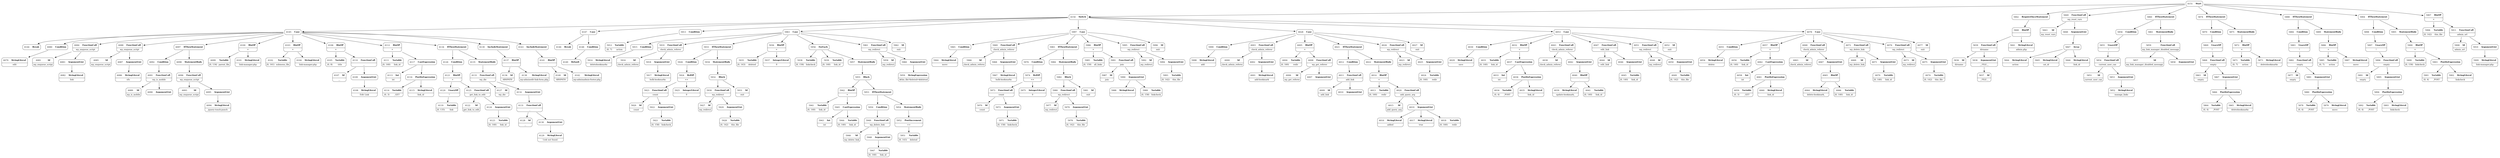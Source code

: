 digraph ast {
node [shape=none];
6144 [label=<<TABLE border='1' cellspacing='0' cellpadding='10' style='rounded' ><TR><TD border='0'>6144</TD><TD border='0'><B>Break</B></TD></TR></TABLE>>];
6145 [label=<<TABLE border='1' cellspacing='0' cellpadding='10' style='rounded' ><TR><TD border='0'>6145</TD><TD border='0'><B>Case</B></TD></TR></TABLE>>];
6145 -> 6080 [weight=2];
6145 -> 6084 [weight=2];
6145 -> 6088 [weight=2];
6145 -> 6097 [weight=2];
6145 -> 6100 [weight=2];
6145 -> 6103 [weight=2];
6145 -> 6106 [weight=2];
6145 -> 6112 [weight=2];
6145 -> 6134 [weight=2];
6145 -> 6139 [weight=2];
6145 -> 6143 [weight=2];
6145 -> 6144 [weight=2];
6146 [label=<<TABLE border='1' cellspacing='0' cellpadding='10' style='rounded' ><TR><TD border='0'>6146</TD><TD border='0'><B>Break</B></TD></TR></TABLE>>];
6147 [label=<<TABLE border='1' cellspacing='0' cellpadding='10' style='rounded' ><TR><TD border='0'>6147</TD><TD border='0'><B>Case</B></TD></TR></TABLE>>];
6147 -> 6148 [weight=2];
6147 -> 6146 [weight=2];
6148 [label=<<TABLE border='1' cellspacing='0' cellpadding='10' style='rounded' ><TR><TD border='0'>6148</TD><TD border='0'><B>Condition</B></TD></TR></TABLE>>];
6148 -> 6149 [weight=2];
6149 [label=<<TABLE border='1' cellspacing='0' cellpadding='10' style='rounded' ><TR><TD border='0'>6149</TD><TD border='0'><B>Default</B></TD></TR></TABLE>>];
6150 [label=<<TABLE border='1' cellspacing='0' cellpadding='10' style='rounded' ><TR><TD border='0'>6150</TD><TD border='0'><B>Switch</B></TD></TR></TABLE>>];
6150 -> 5913 [weight=2];
6150 -> 5963 [weight=2];
6150 -> 5997 [weight=2];
6150 -> 6028 [weight=2];
6150 -> 6053 [weight=2];
6150 -> 6078 [weight=2];
6150 -> 6145 [weight=2];
6150 -> 6147 [weight=2];
6151 [label=<<TABLE border='1' cellspacing='0' cellpadding='10' style='rounded' ><TR><TD border='0'>6151</TD><TD border='0'><B>Start</B></TD></TR></TABLE>>];
6151 -> 5842 [weight=2];
6151 -> 5849 [weight=2];
6151 -> 5860 [weight=2];
6151 -> 5874 [weight=2];
6151 -> 5888 [weight=2];
6151 -> 5904 [weight=2];
6151 -> 5907 [weight=2];
6151 -> 6150 [weight=2];
5836 [label=<<TABLE border='1' cellspacing='0' cellpadding='10' style='rounded' ><TR><TD border='0'>5836</TD><TD border='0'><B>Id</B></TD></TR><HR/><TR><TD border='0' cellpadding='5' colspan='2'>dirname</TD></TR></TABLE>>];
5837 [label=<<TABLE border='1' cellspacing='0' cellpadding='10' style='rounded' ><TR><TD border='0'>5837</TD><TD border='0'><B>Id</B></TD></TR><HR/><TR><TD border='0' cellpadding='5' colspan='2'>__FILE__</TD></TR></TABLE>>];
5838 [label=<<TABLE border='1' cellspacing='0' cellpadding='10' style='rounded' ><TR><TD border='0'>5838</TD><TD border='0'><B>ArgumentList</B></TD></TR><HR/><TR><TD border='0' cellpadding='5' colspan='2'>__FILE__</TD></TR></TABLE>>];
5838 -> 5837 [weight=2];
5839 [label=<<TABLE border='1' cellspacing='0' cellpadding='10' style='rounded' ><TR><TD border='0'>5839</TD><TD border='0'><B>FunctionCall</B></TD></TR><HR/><TR><TD border='0' cellpadding='5' colspan='2'>dirname</TD></TR></TABLE>>];
5839 -> 5836 [weight=2];
5839 -> 5838 [weight=2];
5840 [label=<<TABLE border='1' cellspacing='0' cellpadding='10' style='rounded' ><TR><TD border='0'>5840</TD><TD border='0'><B>BinOP</B></TD></TR><HR/><TR><TD border='0' cellpadding='5' colspan='2'>.</TD></TR></TABLE>>];
5840 -> 5839 [weight=2];
5840 -> 5841 [weight=2];
5841 [label=<<TABLE border='1' cellspacing='0' cellpadding='10' style='rounded' ><TR><TD border='0'>5841</TD><TD border='0'><B>StringLiteral</B></TD></TR><HR/><TR><TD border='0' cellpadding='5' colspan='2'>admin.php</TD></TR></TABLE>>];
5842 [label=<<TABLE border='1' cellspacing='0' cellpadding='10' style='rounded' ><TR><TD border='0'>5842</TD><TD border='0'><B>RequireOnceStatement</B></TD></TR></TABLE>>];
5842 -> 5840 [weight=2];
5843 [label=<<TABLE border='1' cellspacing='0' cellpadding='10' style='rounded' ><TR><TD border='0'>5843</TD><TD border='0'><B>Id</B></TD></TR><HR/><TR><TD border='0' cellpadding='5' colspan='2'>wp_reset_vars</TD></TR></TABLE>>];
5844 [label=<<TABLE border='1' cellspacing='0' cellpadding='10' style='rounded' ><TR><TD border='0'>5844</TD><TD border='0'><B>StringLiteral</B></TD></TR><HR/><TR><TD border='0' cellpadding='5' colspan='2'>action</TD></TR></TABLE>>];
5845 [label=<<TABLE border='1' cellspacing='0' cellpadding='10' style='rounded' ><TR><TD border='0'>5845</TD><TD border='0'><B>StringLiteral</B></TD></TR><HR/><TR><TD border='0' cellpadding='5' colspan='2'>cat_id</TD></TR></TABLE>>];
5846 [label=<<TABLE border='1' cellspacing='0' cellpadding='10' style='rounded' ><TR><TD border='0'>5846</TD><TD border='0'><B>StringLiteral</B></TD></TR><HR/><TR><TD border='0' cellpadding='5' colspan='2'>link_id</TD></TR></TABLE>>];
5847 [label=<<TABLE border='1' cellspacing='0' cellpadding='10' style='rounded' ><TR><TD border='0'>5847</TD><TD border='0'><B>Array</B></TD></TR></TABLE>>];
5847 -> 5844 [weight=2];
5847 -> 5845 [weight=2];
5847 -> 5846 [weight=2];
5848 [label=<<TABLE border='1' cellspacing='0' cellpadding='10' style='rounded' ><TR><TD border='0'>5848</TD><TD border='0'><B>ArgumentList</B></TD></TR></TABLE>>];
5848 -> 5847 [weight=2];
5849 [label=<<TABLE border='1' cellspacing='0' cellpadding='10' style='rounded' ><TR><TD border='0'>5849</TD><TD border='0'><B>FunctionCall</B></TD></TR><HR/><TR><TD border='0' cellpadding='5' colspan='2'>wp_reset_vars</TD></TR></TABLE>>];
5849 -> 5843 [weight=2];
5849 -> 5848 [weight=2];
5851 [label=<<TABLE border='1' cellspacing='0' cellpadding='10' style='rounded' ><TR><TD border='0'>5851</TD><TD border='0'><B>Id</B></TD></TR><HR/><TR><TD border='0' cellpadding='5' colspan='2'>current_user_can</TD></TR></TABLE>>];
5852 [label=<<TABLE border='1' cellspacing='0' cellpadding='10' style='rounded' ><TR><TD border='0'>5852</TD><TD border='0'><B>StringLiteral</B></TD></TR><HR/><TR><TD border='0' cellpadding='5' colspan='2'>manage_links</TD></TR></TABLE>>];
5853 [label=<<TABLE border='1' cellspacing='0' cellpadding='10' style='rounded' ><TR><TD border='0'>5853</TD><TD border='0'><B>ArgumentList</B></TD></TR></TABLE>>];
5853 -> 5852 [weight=2];
5854 [label=<<TABLE border='1' cellspacing='0' cellpadding='10' style='rounded' ><TR><TD border='0'>5854</TD><TD border='0'><B>FunctionCall</B></TD></TR><HR/><TR><TD border='0' cellpadding='5' colspan='2'>current_user_can</TD></TR></TABLE>>];
5854 -> 5851 [weight=2];
5854 -> 5853 [weight=2];
5855 [label=<<TABLE border='1' cellspacing='0' cellpadding='10' style='rounded' ><TR><TD border='0'>5855</TD><TD border='0'><B>UnaryOP</B></TD></TR><HR/><TR><TD border='0' cellpadding='5' colspan='2'>!</TD></TR></TABLE>>];
5855 -> 5854 [weight=2];
5856 [label=<<TABLE border='1' cellspacing='0' cellpadding='10' style='rounded' ><TR><TD border='0'>5856</TD><TD border='0'><B>Condition</B></TD></TR></TABLE>>];
5856 -> 5855 [weight=2];
5857 [label=<<TABLE border='1' cellspacing='0' cellpadding='10' style='rounded' ><TR><TD border='0'>5857</TD><TD border='0'><B>Id</B></TD></TR><HR/><TR><TD border='0' cellpadding='5' colspan='2'>wp_link_manager_disabled_message</TD></TR></TABLE>>];
5858 [label=<<TABLE border='1' cellspacing='0' cellpadding='10' style='rounded' ><TR><TD border='0'>5858</TD><TD border='0'><B>ArgumentList</B></TD></TR></TABLE>>];
5859 [label=<<TABLE border='1' cellspacing='0' cellpadding='10' style='rounded' ><TR><TD border='0'>5859</TD><TD border='0'><B>FunctionCall</B></TD></TR><HR/><TR><TD border='0' cellpadding='5' colspan='2'>wp_link_manager_disabled_message</TD></TR></TABLE>>];
5859 -> 5857 [weight=2];
5859 -> 5858 [weight=2];
5860 [label=<<TABLE border='1' cellspacing='0' cellpadding='10' style='rounded' ><TR><TD border='0'>5860</TD><TD border='0'><B>IfThenStatement</B></TD></TR></TABLE>>];
5860 -> 5856 [weight=2];
5860 -> 5861 [weight=2];
5861 [label=<<TABLE border='1' cellspacing='0' cellpadding='10' style='rounded' ><TR><TD border='0'>5861</TD><TD border='0'><B>StatementBody</B></TD></TR></TABLE>>];
5861 -> 5859 [weight=2];
5863 [label=<<TABLE border='1' cellspacing='0' cellpadding='10' style='rounded' ><TR><TD border='0'>5863</TD><TD border='0'><B>Id</B></TD></TR><HR/><TR><TD border='0' cellpadding='5' colspan='2'>empty</TD></TR></TABLE>>];
5864 [label=<<TABLE border='1' cellspacing='0' cellpadding='10' style='rounded' ><TR><TD border='0'>5864</TD><TD border='0'><B>Variable</B></TD></TR><HR/><TR><TD border='0' cellpadding='5'>(0, 4)</TD><TD border='0' cellpadding='5'>_POST</TD></TR></TABLE>>];
5865 [label=<<TABLE border='1' cellspacing='0' cellpadding='10' style='rounded' ><TR><TD border='0'>5865</TD><TD border='0'><B>StringLiteral</B></TD></TR><HR/><TR><TD border='0' cellpadding='5' colspan='2'>deletebookmarks</TD></TR></TABLE>>];
5866 [label=<<TABLE border='1' cellspacing='0' cellpadding='10' style='rounded' ><TR><TD border='0'>5866</TD><TD border='0'><B>PostfixExpression</B></TD></TR></TABLE>>];
5866 -> 5864 [weight=2];
5866 -> 5865 [weight=2];
5867 [label=<<TABLE border='1' cellspacing='0' cellpadding='10' style='rounded' ><TR><TD border='0'>5867</TD><TD border='0'><B>ArgumentList</B></TD></TR></TABLE>>];
5867 -> 5866 [weight=2];
5868 [label=<<TABLE border='1' cellspacing='0' cellpadding='10' style='rounded' ><TR><TD border='0'>5868</TD><TD border='0'><B>FunctionCall</B></TD></TR><HR/><TR><TD border='0' cellpadding='5' colspan='2'>empty</TD></TR></TABLE>>];
5868 -> 5863 [weight=2];
5868 -> 5867 [weight=2];
5869 [label=<<TABLE border='1' cellspacing='0' cellpadding='10' style='rounded' ><TR><TD border='0'>5869</TD><TD border='0'><B>UnaryOP</B></TD></TR><HR/><TR><TD border='0' cellpadding='5' colspan='2'>!</TD></TR></TABLE>>];
5869 -> 5868 [weight=2];
5870 [label=<<TABLE border='1' cellspacing='0' cellpadding='10' style='rounded' ><TR><TD border='0'>5870</TD><TD border='0'><B>Condition</B></TD></TR></TABLE>>];
5870 -> 5869 [weight=2];
5871 [label=<<TABLE border='1' cellspacing='0' cellpadding='10' style='rounded' ><TR><TD border='0'>5871</TD><TD border='0'><B>Variable</B></TD></TR><HR/><TR><TD border='0' cellpadding='5'>(0, 7)</TD><TD border='0' cellpadding='5'>action</TD></TR></TABLE>>];
5872 [label=<<TABLE border='1' cellspacing='0' cellpadding='10' style='rounded' ><TR><TD border='0'>5872</TD><TD border='0'><B>BinOP</B></TD></TR><HR/><TR><TD border='0' cellpadding='5' colspan='2'>=</TD></TR></TABLE>>];
5872 -> 5871 [weight=2];
5872 -> 5873 [weight=2];
5873 [label=<<TABLE border='1' cellspacing='0' cellpadding='10' style='rounded' ><TR><TD border='0'>5873</TD><TD border='0'><B>StringLiteral</B></TD></TR><HR/><TR><TD border='0' cellpadding='5' colspan='2'>deletebookmarks</TD></TR></TABLE>>];
5874 [label=<<TABLE border='1' cellspacing='0' cellpadding='10' style='rounded' ><TR><TD border='0'>5874</TD><TD border='0'><B>IfThenStatement</B></TD></TR></TABLE>>];
5874 -> 5870 [weight=2];
5874 -> 5875 [weight=2];
5875 [label=<<TABLE border='1' cellspacing='0' cellpadding='10' style='rounded' ><TR><TD border='0'>5875</TD><TD border='0'><B>StatementBody</B></TD></TR></TABLE>>];
5875 -> 5872 [weight=2];
5877 [label=<<TABLE border='1' cellspacing='0' cellpadding='10' style='rounded' ><TR><TD border='0'>5877</TD><TD border='0'><B>Id</B></TD></TR><HR/><TR><TD border='0' cellpadding='5' colspan='2'>empty</TD></TR></TABLE>>];
5878 [label=<<TABLE border='1' cellspacing='0' cellpadding='10' style='rounded' ><TR><TD border='0'>5878</TD><TD border='0'><B>Variable</B></TD></TR><HR/><TR><TD border='0' cellpadding='5'>(0, 4)</TD><TD border='0' cellpadding='5'>_POST</TD></TR></TABLE>>];
5879 [label=<<TABLE border='1' cellspacing='0' cellpadding='10' style='rounded' ><TR><TD border='0'>5879</TD><TD border='0'><B>StringLiteral</B></TD></TR><HR/><TR><TD border='0' cellpadding='5' colspan='2'>move</TD></TR></TABLE>>];
5880 [label=<<TABLE border='1' cellspacing='0' cellpadding='10' style='rounded' ><TR><TD border='0'>5880</TD><TD border='0'><B>PostfixExpression</B></TD></TR></TABLE>>];
5880 -> 5878 [weight=2];
5880 -> 5879 [weight=2];
5881 [label=<<TABLE border='1' cellspacing='0' cellpadding='10' style='rounded' ><TR><TD border='0'>5881</TD><TD border='0'><B>ArgumentList</B></TD></TR></TABLE>>];
5881 -> 5880 [weight=2];
5882 [label=<<TABLE border='1' cellspacing='0' cellpadding='10' style='rounded' ><TR><TD border='0'>5882</TD><TD border='0'><B>FunctionCall</B></TD></TR><HR/><TR><TD border='0' cellpadding='5' colspan='2'>empty</TD></TR></TABLE>>];
5882 -> 5877 [weight=2];
5882 -> 5881 [weight=2];
5883 [label=<<TABLE border='1' cellspacing='0' cellpadding='10' style='rounded' ><TR><TD border='0'>5883</TD><TD border='0'><B>UnaryOP</B></TD></TR><HR/><TR><TD border='0' cellpadding='5' colspan='2'>!</TD></TR></TABLE>>];
5883 -> 5882 [weight=2];
5884 [label=<<TABLE border='1' cellspacing='0' cellpadding='10' style='rounded' ><TR><TD border='0'>5884</TD><TD border='0'><B>Condition</B></TD></TR></TABLE>>];
5884 -> 5883 [weight=2];
5885 [label=<<TABLE border='1' cellspacing='0' cellpadding='10' style='rounded' ><TR><TD border='0'>5885</TD><TD border='0'><B>Variable</B></TD></TR><HR/><TR><TD border='0' cellpadding='5'>(0, 7)</TD><TD border='0' cellpadding='5'>action</TD></TR></TABLE>>];
5886 [label=<<TABLE border='1' cellspacing='0' cellpadding='10' style='rounded' ><TR><TD border='0'>5886</TD><TD border='0'><B>BinOP</B></TD></TR><HR/><TR><TD border='0' cellpadding='5' colspan='2'>=</TD></TR></TABLE>>];
5886 -> 5885 [weight=2];
5886 -> 5887 [weight=2];
5887 [label=<<TABLE border='1' cellspacing='0' cellpadding='10' style='rounded' ><TR><TD border='0'>5887</TD><TD border='0'><B>StringLiteral</B></TD></TR><HR/><TR><TD border='0' cellpadding='5' colspan='2'>move</TD></TR></TABLE>>];
5888 [label=<<TABLE border='1' cellspacing='0' cellpadding='10' style='rounded' ><TR><TD border='0'>5888</TD><TD border='0'><B>IfThenStatement</B></TD></TR></TABLE>>];
5888 -> 5884 [weight=2];
5888 -> 5889 [weight=2];
5889 [label=<<TABLE border='1' cellspacing='0' cellpadding='10' style='rounded' ><TR><TD border='0'>5889</TD><TD border='0'><B>StatementBody</B></TD></TR></TABLE>>];
5889 -> 5886 [weight=2];
5891 [label=<<TABLE border='1' cellspacing='0' cellpadding='10' style='rounded' ><TR><TD border='0'>5891</TD><TD border='0'><B>Id</B></TD></TR><HR/><TR><TD border='0' cellpadding='5' colspan='2'>empty</TD></TR></TABLE>>];
5892 [label=<<TABLE border='1' cellspacing='0' cellpadding='10' style='rounded' ><TR><TD border='0'>5892</TD><TD border='0'><B>Variable</B></TD></TR><HR/><TR><TD border='0' cellpadding='5'>(0, 4)</TD><TD border='0' cellpadding='5'>_POST</TD></TR></TABLE>>];
5893 [label=<<TABLE border='1' cellspacing='0' cellpadding='10' style='rounded' ><TR><TD border='0'>5893</TD><TD border='0'><B>StringLiteral</B></TD></TR><HR/><TR><TD border='0' cellpadding='5' colspan='2'>linkcheck</TD></TR></TABLE>>];
5894 [label=<<TABLE border='1' cellspacing='0' cellpadding='10' style='rounded' ><TR><TD border='0'>5894</TD><TD border='0'><B>PostfixExpression</B></TD></TR></TABLE>>];
5894 -> 5892 [weight=2];
5894 -> 5893 [weight=2];
5895 [label=<<TABLE border='1' cellspacing='0' cellpadding='10' style='rounded' ><TR><TD border='0'>5895</TD><TD border='0'><B>ArgumentList</B></TD></TR></TABLE>>];
5895 -> 5894 [weight=2];
5896 [label=<<TABLE border='1' cellspacing='0' cellpadding='10' style='rounded' ><TR><TD border='0'>5896</TD><TD border='0'><B>FunctionCall</B></TD></TR><HR/><TR><TD border='0' cellpadding='5' colspan='2'>empty</TD></TR></TABLE>>];
5896 -> 5891 [weight=2];
5896 -> 5895 [weight=2];
5897 [label=<<TABLE border='1' cellspacing='0' cellpadding='10' style='rounded' ><TR><TD border='0'>5897</TD><TD border='0'><B>UnaryOP</B></TD></TR><HR/><TR><TD border='0' cellpadding='5' colspan='2'>!</TD></TR></TABLE>>];
5897 -> 5896 [weight=2];
5898 [label=<<TABLE border='1' cellspacing='0' cellpadding='10' style='rounded' ><TR><TD border='0'>5898</TD><TD border='0'><B>Condition</B></TD></TR></TABLE>>];
5898 -> 5897 [weight=2];
5899 [label=<<TABLE border='1' cellspacing='0' cellpadding='10' style='rounded' ><TR><TD border='0'>5899</TD><TD border='0'><B>Variable</B></TD></TR><HR/><TR><TD border='0' cellpadding='5'>(0, 158)</TD><TD border='0' cellpadding='5'>linkcheck</TD></TR></TABLE>>];
5900 [label=<<TABLE border='1' cellspacing='0' cellpadding='10' style='rounded' ><TR><TD border='0'>5900</TD><TD border='0'><B>BinOP</B></TD></TR><HR/><TR><TD border='0' cellpadding='5' colspan='2'>=</TD></TR></TABLE>>];
5900 -> 5899 [weight=2];
5900 -> 5903 [weight=2];
5901 [label=<<TABLE border='1' cellspacing='0' cellpadding='10' style='rounded' ><TR><TD border='0'>5901</TD><TD border='0'><B>Variable</B></TD></TR><HR/><TR><TD border='0' cellpadding='5'>(0, 4)</TD><TD border='0' cellpadding='5'>_POST</TD></TR></TABLE>>];
5902 [label=<<TABLE border='1' cellspacing='0' cellpadding='10' style='rounded' ><TR><TD border='0'>5902</TD><TD border='0'><B>StringLiteral</B></TD></TR><HR/><TR><TD border='0' cellpadding='5' colspan='2'>linkcheck</TD></TR></TABLE>>];
5903 [label=<<TABLE border='1' cellspacing='0' cellpadding='10' style='rounded' ><TR><TD border='0'>5903</TD><TD border='0'><B>PostfixExpression</B></TD></TR></TABLE>>];
5903 -> 5901 [weight=2];
5903 -> 5902 [weight=2];
5904 [label=<<TABLE border='1' cellspacing='0' cellpadding='10' style='rounded' ><TR><TD border='0'>5904</TD><TD border='0'><B>IfThenStatement</B></TD></TR></TABLE>>];
5904 -> 5898 [weight=2];
5904 -> 5905 [weight=2];
5905 [label=<<TABLE border='1' cellspacing='0' cellpadding='10' style='rounded' ><TR><TD border='0'>5905</TD><TD border='0'><B>StatementBody</B></TD></TR></TABLE>>];
5905 -> 5900 [weight=2];
5906 [label=<<TABLE border='1' cellspacing='0' cellpadding='10' style='rounded' ><TR><TD border='0'>5906</TD><TD border='0'><B>Variable</B></TD></TR><HR/><TR><TD border='0' cellpadding='5'>(0, 142)</TD><TD border='0' cellpadding='5'>this_file</TD></TR></TABLE>>];
5907 [label=<<TABLE border='1' cellspacing='0' cellpadding='10' style='rounded' ><TR><TD border='0'>5907</TD><TD border='0'><B>BinOP</B></TD></TR><HR/><TR><TD border='0' cellpadding='5' colspan='2'>=</TD></TR></TABLE>>];
5907 -> 5906 [weight=2];
5907 -> 5911 [weight=2];
5908 [label=<<TABLE border='1' cellspacing='0' cellpadding='10' style='rounded' ><TR><TD border='0'>5908</TD><TD border='0'><B>Id</B></TD></TR><HR/><TR><TD border='0' cellpadding='5' colspan='2'>admin_url</TD></TR></TABLE>>];
5909 [label=<<TABLE border='1' cellspacing='0' cellpadding='10' style='rounded' ><TR><TD border='0'>5909</TD><TD border='0'><B>StringLiteral</B></TD></TR><HR/><TR><TD border='0' cellpadding='5' colspan='2'>link-manager.php</TD></TR></TABLE>>];
5910 [label=<<TABLE border='1' cellspacing='0' cellpadding='10' style='rounded' ><TR><TD border='0'>5910</TD><TD border='0'><B>ArgumentList</B></TD></TR></TABLE>>];
5910 -> 5909 [weight=2];
5911 [label=<<TABLE border='1' cellspacing='0' cellpadding='10' style='rounded' ><TR><TD border='0'>5911</TD><TD border='0'><B>FunctionCall</B></TD></TR><HR/><TR><TD border='0' cellpadding='5' colspan='2'>admin_url</TD></TR></TABLE>>];
5911 -> 5908 [weight=2];
5911 -> 5910 [weight=2];
5912 [label=<<TABLE border='1' cellspacing='0' cellpadding='10' style='rounded' ><TR><TD border='0'>5912</TD><TD border='0'><B>Variable</B></TD></TR><HR/><TR><TD border='0' cellpadding='5'>(0, 7)</TD><TD border='0' cellpadding='5'>action</TD></TR></TABLE>>];
5913 [label=<<TABLE border='1' cellspacing='0' cellpadding='10' style='rounded' ><TR><TD border='0'>5913</TD><TD border='0'><B>Condition</B></TD></TR></TABLE>>];
5913 -> 5912 [weight=2];
5914 [label=<<TABLE border='1' cellspacing='0' cellpadding='10' style='rounded' ><TR><TD border='0'>5914</TD><TD border='0'><B>StringLiteral</B></TD></TR><HR/><TR><TD border='0' cellpadding='5' colspan='2'>deletebookmarks</TD></TR></TABLE>>];
5915 [label=<<TABLE border='1' cellspacing='0' cellpadding='10' style='rounded' ><TR><TD border='0'>5915</TD><TD border='0'><B>Condition</B></TD></TR></TABLE>>];
5915 -> 5914 [weight=2];
5916 [label=<<TABLE border='1' cellspacing='0' cellpadding='10' style='rounded' ><TR><TD border='0'>5916</TD><TD border='0'><B>Id</B></TD></TR><HR/><TR><TD border='0' cellpadding='5' colspan='2'>check_admin_referer</TD></TR></TABLE>>];
5917 [label=<<TABLE border='1' cellspacing='0' cellpadding='10' style='rounded' ><TR><TD border='0'>5917</TD><TD border='0'><B>StringLiteral</B></TD></TR><HR/><TR><TD border='0' cellpadding='5' colspan='2'>bulk-bookmarks</TD></TR></TABLE>>];
5918 [label=<<TABLE border='1' cellspacing='0' cellpadding='10' style='rounded' ><TR><TD border='0'>5918</TD><TD border='0'><B>ArgumentList</B></TD></TR></TABLE>>];
5918 -> 5917 [weight=2];
5919 [label=<<TABLE border='1' cellspacing='0' cellpadding='10' style='rounded' ><TR><TD border='0'>5919</TD><TD border='0'><B>FunctionCall</B></TD></TR><HR/><TR><TD border='0' cellpadding='5' colspan='2'>check_admin_referer</TD></TR></TABLE>>];
5919 -> 5916 [weight=2];
5919 -> 5918 [weight=2];
5920 [label=<<TABLE border='1' cellspacing='0' cellpadding='10' style='rounded' ><TR><TD border='0'>5920</TD><TD border='0'><B>Id</B></TD></TR><HR/><TR><TD border='0' cellpadding='5' colspan='2'>count</TD></TR></TABLE>>];
5921 [label=<<TABLE border='1' cellspacing='0' cellpadding='10' style='rounded' ><TR><TD border='0'>5921</TD><TD border='0'><B>Variable</B></TD></TR><HR/><TR><TD border='0' cellpadding='5'>(0, 158)</TD><TD border='0' cellpadding='5'>linkcheck</TD></TR></TABLE>>];
5922 [label=<<TABLE border='1' cellspacing='0' cellpadding='10' style='rounded' ><TR><TD border='0'>5922</TD><TD border='0'><B>ArgumentList</B></TD></TR></TABLE>>];
5922 -> 5921 [weight=2];
5923 [label=<<TABLE border='1' cellspacing='0' cellpadding='10' style='rounded' ><TR><TD border='0'>5923</TD><TD border='0'><B>FunctionCall</B></TD></TR><HR/><TR><TD border='0' cellpadding='5' colspan='2'>count</TD></TR></TABLE>>];
5923 -> 5920 [weight=2];
5923 -> 5922 [weight=2];
5924 [label=<<TABLE border='1' cellspacing='0' cellpadding='10' style='rounded' ><TR><TD border='0'>5924</TD><TD border='0'><B>RelOP</B></TD></TR><HR/><TR><TD border='0' cellpadding='5' colspan='2'>==</TD></TR></TABLE>>];
5924 -> 5923 [weight=2];
5924 -> 5925 [weight=2];
5925 [label=<<TABLE border='1' cellspacing='0' cellpadding='10' style='rounded' ><TR><TD border='0'>5925</TD><TD border='0'><B>IntegerLiteral</B></TD></TR><HR/><TR><TD border='0' cellpadding='5' colspan='2'>0</TD></TR></TABLE>>];
5926 [label=<<TABLE border='1' cellspacing='0' cellpadding='10' style='rounded' ><TR><TD border='0'>5926</TD><TD border='0'><B>Condition</B></TD></TR></TABLE>>];
5926 -> 5924 [weight=2];
5927 [label=<<TABLE border='1' cellspacing='0' cellpadding='10' style='rounded' ><TR><TD border='0'>5927</TD><TD border='0'><B>Id</B></TD></TR><HR/><TR><TD border='0' cellpadding='5' colspan='2'>wp_redirect</TD></TR></TABLE>>];
5928 [label=<<TABLE border='1' cellspacing='0' cellpadding='10' style='rounded' ><TR><TD border='0'>5928</TD><TD border='0'><B>Variable</B></TD></TR><HR/><TR><TD border='0' cellpadding='5'>(0, 142)</TD><TD border='0' cellpadding='5'>this_file</TD></TR></TABLE>>];
5929 [label=<<TABLE border='1' cellspacing='0' cellpadding='10' style='rounded' ><TR><TD border='0'>5929</TD><TD border='0'><B>ArgumentList</B></TD></TR></TABLE>>];
5929 -> 5928 [weight=2];
5930 [label=<<TABLE border='1' cellspacing='0' cellpadding='10' style='rounded' ><TR><TD border='0'>5930</TD><TD border='0'><B>FunctionCall</B></TD></TR><HR/><TR><TD border='0' cellpadding='5' colspan='2'>wp_redirect</TD></TR></TABLE>>];
5930 -> 5927 [weight=2];
5930 -> 5929 [weight=2];
5931 [label=<<TABLE border='1' cellspacing='0' cellpadding='10' style='rounded' ><TR><TD border='0'>5931</TD><TD border='0'><B>Id</B></TD></TR><HR/><TR><TD border='0' cellpadding='5' colspan='2'>exit</TD></TR></TABLE>>];
5932 [label=<<TABLE border='1' cellspacing='0' cellpadding='10' style='rounded' ><TR><TD border='0'>5932</TD><TD border='0'><B>Block</B></TD></TR></TABLE>>];
5932 -> 5930 [weight=2];
5932 -> 5931 [weight=2];
5933 [label=<<TABLE border='1' cellspacing='0' cellpadding='10' style='rounded' ><TR><TD border='0'>5933</TD><TD border='0'><B>IfThenStatement</B></TD></TR></TABLE>>];
5933 -> 5926 [weight=2];
5933 -> 5934 [weight=2];
5934 [label=<<TABLE border='1' cellspacing='0' cellpadding='10' style='rounded' ><TR><TD border='0'>5934</TD><TD border='0'><B>StatementBody</B></TD></TR></TABLE>>];
5934 -> 5932 [weight=2];
5935 [label=<<TABLE border='1' cellspacing='0' cellpadding='10' style='rounded' ><TR><TD border='0'>5935</TD><TD border='0'><B>Variable</B></TD></TR><HR/><TR><TD border='0' cellpadding='5'>(0, 143)</TD><TD border='0' cellpadding='5'>deleted</TD></TR></TABLE>>];
5936 [label=<<TABLE border='1' cellspacing='0' cellpadding='10' style='rounded' ><TR><TD border='0'>5936</TD><TD border='0'><B>BinOP</B></TD></TR><HR/><TR><TD border='0' cellpadding='5' colspan='2'>=</TD></TR></TABLE>>];
5936 -> 5935 [weight=2];
5936 -> 5937 [weight=2];
5937 [label=<<TABLE border='1' cellspacing='0' cellpadding='10' style='rounded' ><TR><TD border='0'>5937</TD><TD border='0'><B>IntegerLiteral</B></TD></TR><HR/><TR><TD border='0' cellpadding='5' colspan='2'>0</TD></TR></TABLE>>];
5938 [label=<<TABLE border='1' cellspacing='0' cellpadding='10' style='rounded' ><TR><TD border='0'>5938</TD><TD border='0'><B>Variable</B></TD></TR><HR/><TR><TD border='0' cellpadding='5'>(0, 158)</TD><TD border='0' cellpadding='5'>linkcheck</TD></TR></TABLE>>];
5939 [label=<<TABLE border='1' cellspacing='0' cellpadding='10' style='rounded' ><TR><TD border='0'>5939</TD><TD border='0'><B>Variable</B></TD></TR><HR/><TR><TD border='0' cellpadding='5'>(0, 140)</TD><TD border='0' cellpadding='5'>link_id</TD></TR></TABLE>>];
5941 [label=<<TABLE border='1' cellspacing='0' cellpadding='10' style='rounded' ><TR><TD border='0'>5941</TD><TD border='0'><B>Variable</B></TD></TR><HR/><TR><TD border='0' cellpadding='5'>(0, 140)</TD><TD border='0' cellpadding='5'>link_id</TD></TR></TABLE>>];
5942 [label=<<TABLE border='1' cellspacing='0' cellpadding='10' style='rounded' ><TR><TD border='0'>5942</TD><TD border='0'><B>BinOP</B></TD></TR><HR/><TR><TD border='0' cellpadding='5' colspan='2'>=</TD></TR></TABLE>>];
5942 -> 5941 [weight=2];
5942 -> 5945 [weight=2];
5943 [label=<<TABLE border='1' cellspacing='0' cellpadding='10' style='rounded' ><TR><TD border='0'>5943</TD><TD border='0'><B>Int</B></TD></TR><HR/><TR><TD border='0' cellpadding='5' colspan='2'>int</TD></TR></TABLE>>];
5944 [label=<<TABLE border='1' cellspacing='0' cellpadding='10' style='rounded' ><TR><TD border='0'>5944</TD><TD border='0'><B>Variable</B></TD></TR><HR/><TR><TD border='0' cellpadding='5'>(0, 140)</TD><TD border='0' cellpadding='5'>link_id</TD></TR></TABLE>>];
5945 [label=<<TABLE border='1' cellspacing='0' cellpadding='10' style='rounded' ><TR><TD border='0'>5945</TD><TD border='0'><B>CastExpression</B></TD></TR></TABLE>>];
5945 -> 5943 [weight=2];
5945 -> 5944 [weight=2];
5946 [label=<<TABLE border='1' cellspacing='0' cellpadding='10' style='rounded' ><TR><TD border='0'>5946</TD><TD border='0'><B>Id</B></TD></TR><HR/><TR><TD border='0' cellpadding='5' colspan='2'>wp_delete_link</TD></TR></TABLE>>];
5947 [label=<<TABLE border='1' cellspacing='0' cellpadding='10' style='rounded' ><TR><TD border='0'>5947</TD><TD border='0'><B>Variable</B></TD></TR><HR/><TR><TD border='0' cellpadding='5'>(0, 140)</TD><TD border='0' cellpadding='5'>link_id</TD></TR></TABLE>>];
5948 [label=<<TABLE border='1' cellspacing='0' cellpadding='10' style='rounded' ><TR><TD border='0'>5948</TD><TD border='0'><B>ArgumentList</B></TD></TR></TABLE>>];
5948 -> 5947 [weight=2];
5949 [label=<<TABLE border='1' cellspacing='0' cellpadding='10' style='rounded' ><TR><TD border='0'>5949</TD><TD border='0'><B>FunctionCall</B></TD></TR><HR/><TR><TD border='0' cellpadding='5' colspan='2'>wp_delete_link</TD></TR></TABLE>>];
5949 -> 5946 [weight=2];
5949 -> 5948 [weight=2];
5950 [label=<<TABLE border='1' cellspacing='0' cellpadding='10' style='rounded' ><TR><TD border='0'>5950</TD><TD border='0'><B>Condition</B></TD></TR></TABLE>>];
5950 -> 5949 [weight=2];
5951 [label=<<TABLE border='1' cellspacing='0' cellpadding='10' style='rounded' ><TR><TD border='0'>5951</TD><TD border='0'><B>Variable</B></TD></TR><HR/><TR><TD border='0' cellpadding='5'>(0, 143)</TD><TD border='0' cellpadding='5'>deleted</TD></TR></TABLE>>];
5952 [label=<<TABLE border='1' cellspacing='0' cellpadding='10' style='rounded' ><TR><TD border='0'>5952</TD><TD border='0'><B>PostIncrement</B></TD></TR><HR/><TR><TD border='0' cellpadding='5' colspan='2'>++</TD></TR></TABLE>>];
5952 -> 5951 [weight=2];
5953 [label=<<TABLE border='1' cellspacing='0' cellpadding='10' style='rounded' ><TR><TD border='0'>5953</TD><TD border='0'><B>IfThenStatement</B></TD></TR></TABLE>>];
5953 -> 5950 [weight=2];
5953 -> 5954 [weight=2];
5954 [label=<<TABLE border='1' cellspacing='0' cellpadding='10' style='rounded' ><TR><TD border='0'>5954</TD><TD border='0'><B>StatementBody</B></TD></TR></TABLE>>];
5954 -> 5952 [weight=2];
5955 [label=<<TABLE border='1' cellspacing='0' cellpadding='10' style='rounded' ><TR><TD border='0'>5955</TD><TD border='0'><B>Block</B></TD></TR></TABLE>>];
5955 -> 5942 [weight=2];
5955 -> 5953 [weight=2];
5956 [label=<<TABLE border='1' cellspacing='0' cellpadding='10' style='rounded' ><TR><TD border='0'>5956</TD><TD border='0'><B>ForEach</B></TD></TR></TABLE>>];
5956 -> 5938 [weight=2];
5956 -> 5939 [weight=2];
5956 -> 5957 [weight=2];
5957 [label=<<TABLE border='1' cellspacing='0' cellpadding='10' style='rounded' ><TR><TD border='0'>5957</TD><TD border='0'><B>StatementBody</B></TD></TR></TABLE>>];
5957 -> 5955 [weight=2];
5958 [label=<<TABLE border='1' cellspacing='0' cellpadding='10' style='rounded' ><TR><TD border='0'>5958</TD><TD border='0'><B>Id</B></TD></TR><HR/><TR><TD border='0' cellpadding='5' colspan='2'>wp_redirect</TD></TR></TABLE>>];
5959 [label=<<TABLE border='1' cellspacing='0' cellpadding='10' style='rounded' ><TR><TD border='0'>5959</TD><TD border='0'><B>StringExpression</B></TD></TR><HR/><TR><TD border='0' cellpadding='5' colspan='2'>$this_file?deleted=$deleted</TD></TR></TABLE>>];
5960 [label=<<TABLE border='1' cellspacing='0' cellpadding='10' style='rounded' ><TR><TD border='0'>5960</TD><TD border='0'><B>ArgumentList</B></TD></TR></TABLE>>];
5960 -> 5959 [weight=2];
5961 [label=<<TABLE border='1' cellspacing='0' cellpadding='10' style='rounded' ><TR><TD border='0'>5961</TD><TD border='0'><B>FunctionCall</B></TD></TR><HR/><TR><TD border='0' cellpadding='5' colspan='2'>wp_redirect</TD></TR></TABLE>>];
5961 -> 5958 [weight=2];
5961 -> 5960 [weight=2];
5962 [label=<<TABLE border='1' cellspacing='0' cellpadding='10' style='rounded' ><TR><TD border='0'>5962</TD><TD border='0'><B>Id</B></TD></TR><HR/><TR><TD border='0' cellpadding='5' colspan='2'>exit</TD></TR></TABLE>>];
5963 [label=<<TABLE border='1' cellspacing='0' cellpadding='10' style='rounded' ><TR><TD border='0'>5963</TD><TD border='0'><B>Case</B></TD></TR></TABLE>>];
5963 -> 5915 [weight=2];
5963 -> 5919 [weight=2];
5963 -> 5933 [weight=2];
5963 -> 5936 [weight=2];
5963 -> 5956 [weight=2];
5963 -> 5961 [weight=2];
5963 -> 5962 [weight=2];
5964 [label=<<TABLE border='1' cellspacing='0' cellpadding='10' style='rounded' ><TR><TD border='0'>5964</TD><TD border='0'><B>StringLiteral</B></TD></TR><HR/><TR><TD border='0' cellpadding='5' colspan='2'>move</TD></TR></TABLE>>];
5965 [label=<<TABLE border='1' cellspacing='0' cellpadding='10' style='rounded' ><TR><TD border='0'>5965</TD><TD border='0'><B>Condition</B></TD></TR></TABLE>>];
5965 -> 5964 [weight=2];
5966 [label=<<TABLE border='1' cellspacing='0' cellpadding='10' style='rounded' ><TR><TD border='0'>5966</TD><TD border='0'><B>Id</B></TD></TR><HR/><TR><TD border='0' cellpadding='5' colspan='2'>check_admin_referer</TD></TR></TABLE>>];
5967 [label=<<TABLE border='1' cellspacing='0' cellpadding='10' style='rounded' ><TR><TD border='0'>5967</TD><TD border='0'><B>StringLiteral</B></TD></TR><HR/><TR><TD border='0' cellpadding='5' colspan='2'>bulk-bookmarks</TD></TR></TABLE>>];
5968 [label=<<TABLE border='1' cellspacing='0' cellpadding='10' style='rounded' ><TR><TD border='0'>5968</TD><TD border='0'><B>ArgumentList</B></TD></TR></TABLE>>];
5968 -> 5967 [weight=2];
5969 [label=<<TABLE border='1' cellspacing='0' cellpadding='10' style='rounded' ><TR><TD border='0'>5969</TD><TD border='0'><B>FunctionCall</B></TD></TR><HR/><TR><TD border='0' cellpadding='5' colspan='2'>check_admin_referer</TD></TR></TABLE>>];
5969 -> 5966 [weight=2];
5969 -> 5968 [weight=2];
5970 [label=<<TABLE border='1' cellspacing='0' cellpadding='10' style='rounded' ><TR><TD border='0'>5970</TD><TD border='0'><B>Id</B></TD></TR><HR/><TR><TD border='0' cellpadding='5' colspan='2'>count</TD></TR></TABLE>>];
5971 [label=<<TABLE border='1' cellspacing='0' cellpadding='10' style='rounded' ><TR><TD border='0'>5971</TD><TD border='0'><B>Variable</B></TD></TR><HR/><TR><TD border='0' cellpadding='5'>(0, 158)</TD><TD border='0' cellpadding='5'>linkcheck</TD></TR></TABLE>>];
5972 [label=<<TABLE border='1' cellspacing='0' cellpadding='10' style='rounded' ><TR><TD border='0'>5972</TD><TD border='0'><B>ArgumentList</B></TD></TR></TABLE>>];
5972 -> 5971 [weight=2];
5973 [label=<<TABLE border='1' cellspacing='0' cellpadding='10' style='rounded' ><TR><TD border='0'>5973</TD><TD border='0'><B>FunctionCall</B></TD></TR><HR/><TR><TD border='0' cellpadding='5' colspan='2'>count</TD></TR></TABLE>>];
5973 -> 5970 [weight=2];
5973 -> 5972 [weight=2];
5974 [label=<<TABLE border='1' cellspacing='0' cellpadding='10' style='rounded' ><TR><TD border='0'>5974</TD><TD border='0'><B>RelOP</B></TD></TR><HR/><TR><TD border='0' cellpadding='5' colspan='2'>==</TD></TR></TABLE>>];
5974 -> 5973 [weight=2];
5974 -> 5975 [weight=2];
5975 [label=<<TABLE border='1' cellspacing='0' cellpadding='10' style='rounded' ><TR><TD border='0'>5975</TD><TD border='0'><B>IntegerLiteral</B></TD></TR><HR/><TR><TD border='0' cellpadding='5' colspan='2'>0</TD></TR></TABLE>>];
5976 [label=<<TABLE border='1' cellspacing='0' cellpadding='10' style='rounded' ><TR><TD border='0'>5976</TD><TD border='0'><B>Condition</B></TD></TR></TABLE>>];
5976 -> 5974 [weight=2];
5977 [label=<<TABLE border='1' cellspacing='0' cellpadding='10' style='rounded' ><TR><TD border='0'>5977</TD><TD border='0'><B>Id</B></TD></TR><HR/><TR><TD border='0' cellpadding='5' colspan='2'>wp_redirect</TD></TR></TABLE>>];
5978 [label=<<TABLE border='1' cellspacing='0' cellpadding='10' style='rounded' ><TR><TD border='0'>5978</TD><TD border='0'><B>Variable</B></TD></TR><HR/><TR><TD border='0' cellpadding='5'>(0, 142)</TD><TD border='0' cellpadding='5'>this_file</TD></TR></TABLE>>];
5979 [label=<<TABLE border='1' cellspacing='0' cellpadding='10' style='rounded' ><TR><TD border='0'>5979</TD><TD border='0'><B>ArgumentList</B></TD></TR></TABLE>>];
5979 -> 5978 [weight=2];
5980 [label=<<TABLE border='1' cellspacing='0' cellpadding='10' style='rounded' ><TR><TD border='0'>5980</TD><TD border='0'><B>FunctionCall</B></TD></TR><HR/><TR><TD border='0' cellpadding='5' colspan='2'>wp_redirect</TD></TR></TABLE>>];
5980 -> 5977 [weight=2];
5980 -> 5979 [weight=2];
5981 [label=<<TABLE border='1' cellspacing='0' cellpadding='10' style='rounded' ><TR><TD border='0'>5981</TD><TD border='0'><B>Id</B></TD></TR><HR/><TR><TD border='0' cellpadding='5' colspan='2'>exit</TD></TR></TABLE>>];
5982 [label=<<TABLE border='1' cellspacing='0' cellpadding='10' style='rounded' ><TR><TD border='0'>5982</TD><TD border='0'><B>Block</B></TD></TR></TABLE>>];
5982 -> 5980 [weight=2];
5982 -> 5981 [weight=2];
5983 [label=<<TABLE border='1' cellspacing='0' cellpadding='10' style='rounded' ><TR><TD border='0'>5983</TD><TD border='0'><B>IfThenStatement</B></TD></TR></TABLE>>];
5983 -> 5976 [weight=2];
5983 -> 5984 [weight=2];
5984 [label=<<TABLE border='1' cellspacing='0' cellpadding='10' style='rounded' ><TR><TD border='0'>5984</TD><TD border='0'><B>StatementBody</B></TD></TR></TABLE>>];
5984 -> 5982 [weight=2];
5985 [label=<<TABLE border='1' cellspacing='0' cellpadding='10' style='rounded' ><TR><TD border='0'>5985</TD><TD border='0'><B>Variable</B></TD></TR><HR/><TR><TD border='0' cellpadding='5'>(0, 159)</TD><TD border='0' cellpadding='5'>all_links</TD></TR></TABLE>>];
5986 [label=<<TABLE border='1' cellspacing='0' cellpadding='10' style='rounded' ><TR><TD border='0'>5986</TD><TD border='0'><B>BinOP</B></TD></TR><HR/><TR><TD border='0' cellpadding='5' colspan='2'>=</TD></TR></TABLE>>];
5986 -> 5985 [weight=2];
5986 -> 5991 [weight=2];
5987 [label=<<TABLE border='1' cellspacing='0' cellpadding='10' style='rounded' ><TR><TD border='0'>5987</TD><TD border='0'><B>Id</B></TD></TR><HR/><TR><TD border='0' cellpadding='5' colspan='2'>join</TD></TR></TABLE>>];
5988 [label=<<TABLE border='1' cellspacing='0' cellpadding='10' style='rounded' ><TR><TD border='0'>5988</TD><TD border='0'><B>StringLiteral</B></TD></TR><HR/><TR><TD border='0' cellpadding='5' colspan='2'>,</TD></TR></TABLE>>];
5989 [label=<<TABLE border='1' cellspacing='0' cellpadding='10' style='rounded' ><TR><TD border='0'>5989</TD><TD border='0'><B>Variable</B></TD></TR><HR/><TR><TD border='0' cellpadding='5'>(0, 158)</TD><TD border='0' cellpadding='5'>linkcheck</TD></TR></TABLE>>];
5990 [label=<<TABLE border='1' cellspacing='0' cellpadding='10' style='rounded' ><TR><TD border='0'>5990</TD><TD border='0'><B>ArgumentList</B></TD></TR></TABLE>>];
5990 -> 5988 [weight=2];
5990 -> 5989 [weight=2];
5991 [label=<<TABLE border='1' cellspacing='0' cellpadding='10' style='rounded' ><TR><TD border='0'>5991</TD><TD border='0'><B>FunctionCall</B></TD></TR><HR/><TR><TD border='0' cellpadding='5' colspan='2'>join</TD></TR></TABLE>>];
5991 -> 5987 [weight=2];
5991 -> 5990 [weight=2];
5992 [label=<<TABLE border='1' cellspacing='0' cellpadding='10' style='rounded' ><TR><TD border='0'>5992</TD><TD border='0'><B>Id</B></TD></TR><HR/><TR><TD border='0' cellpadding='5' colspan='2'>wp_redirect</TD></TR></TABLE>>];
5993 [label=<<TABLE border='1' cellspacing='0' cellpadding='10' style='rounded' ><TR><TD border='0'>5993</TD><TD border='0'><B>Variable</B></TD></TR><HR/><TR><TD border='0' cellpadding='5'>(0, 142)</TD><TD border='0' cellpadding='5'>this_file</TD></TR></TABLE>>];
5994 [label=<<TABLE border='1' cellspacing='0' cellpadding='10' style='rounded' ><TR><TD border='0'>5994</TD><TD border='0'><B>ArgumentList</B></TD></TR></TABLE>>];
5994 -> 5993 [weight=2];
5995 [label=<<TABLE border='1' cellspacing='0' cellpadding='10' style='rounded' ><TR><TD border='0'>5995</TD><TD border='0'><B>FunctionCall</B></TD></TR><HR/><TR><TD border='0' cellpadding='5' colspan='2'>wp_redirect</TD></TR></TABLE>>];
5995 -> 5992 [weight=2];
5995 -> 5994 [weight=2];
5996 [label=<<TABLE border='1' cellspacing='0' cellpadding='10' style='rounded' ><TR><TD border='0'>5996</TD><TD border='0'><B>Id</B></TD></TR><HR/><TR><TD border='0' cellpadding='5' colspan='2'>exit</TD></TR></TABLE>>];
5997 [label=<<TABLE border='1' cellspacing='0' cellpadding='10' style='rounded' ><TR><TD border='0'>5997</TD><TD border='0'><B>Case</B></TD></TR></TABLE>>];
5997 -> 5965 [weight=2];
5997 -> 5969 [weight=2];
5997 -> 5983 [weight=2];
5997 -> 5986 [weight=2];
5997 -> 5995 [weight=2];
5997 -> 5996 [weight=2];
5998 [label=<<TABLE border='1' cellspacing='0' cellpadding='10' style='rounded' ><TR><TD border='0'>5998</TD><TD border='0'><B>StringLiteral</B></TD></TR><HR/><TR><TD border='0' cellpadding='5' colspan='2'>add</TD></TR></TABLE>>];
5999 [label=<<TABLE border='1' cellspacing='0' cellpadding='10' style='rounded' ><TR><TD border='0'>5999</TD><TD border='0'><B>Condition</B></TD></TR></TABLE>>];
5999 -> 5998 [weight=2];
6000 [label=<<TABLE border='1' cellspacing='0' cellpadding='10' style='rounded' ><TR><TD border='0'>6000</TD><TD border='0'><B>Id</B></TD></TR><HR/><TR><TD border='0' cellpadding='5' colspan='2'>check_admin_referer</TD></TR></TABLE>>];
6001 [label=<<TABLE border='1' cellspacing='0' cellpadding='10' style='rounded' ><TR><TD border='0'>6001</TD><TD border='0'><B>StringLiteral</B></TD></TR><HR/><TR><TD border='0' cellpadding='5' colspan='2'>add-bookmark</TD></TR></TABLE>>];
6002 [label=<<TABLE border='1' cellspacing='0' cellpadding='10' style='rounded' ><TR><TD border='0'>6002</TD><TD border='0'><B>ArgumentList</B></TD></TR></TABLE>>];
6002 -> 6001 [weight=2];
6003 [label=<<TABLE border='1' cellspacing='0' cellpadding='10' style='rounded' ><TR><TD border='0'>6003</TD><TD border='0'><B>FunctionCall</B></TD></TR><HR/><TR><TD border='0' cellpadding='5' colspan='2'>check_admin_referer</TD></TR></TABLE>>];
6003 -> 6000 [weight=2];
6003 -> 6002 [weight=2];
6004 [label=<<TABLE border='1' cellspacing='0' cellpadding='10' style='rounded' ><TR><TD border='0'>6004</TD><TD border='0'><B>Variable</B></TD></TR><HR/><TR><TD border='0' cellpadding='5'>(0, 160)</TD><TD border='0' cellpadding='5'>redir</TD></TR></TABLE>>];
6005 [label=<<TABLE border='1' cellspacing='0' cellpadding='10' style='rounded' ><TR><TD border='0'>6005</TD><TD border='0'><B>BinOP</B></TD></TR><HR/><TR><TD border='0' cellpadding='5' colspan='2'>=</TD></TR></TABLE>>];
6005 -> 6004 [weight=2];
6005 -> 6008 [weight=2];
6006 [label=<<TABLE border='1' cellspacing='0' cellpadding='10' style='rounded' ><TR><TD border='0'>6006</TD><TD border='0'><B>Id</B></TD></TR><HR/><TR><TD border='0' cellpadding='5' colspan='2'>wp_get_referer</TD></TR></TABLE>>];
6007 [label=<<TABLE border='1' cellspacing='0' cellpadding='10' style='rounded' ><TR><TD border='0'>6007</TD><TD border='0'><B>ArgumentList</B></TD></TR></TABLE>>];
6008 [label=<<TABLE border='1' cellspacing='0' cellpadding='10' style='rounded' ><TR><TD border='0'>6008</TD><TD border='0'><B>FunctionCall</B></TD></TR><HR/><TR><TD border='0' cellpadding='5' colspan='2'>wp_get_referer</TD></TR></TABLE>>];
6008 -> 6006 [weight=2];
6008 -> 6007 [weight=2];
6009 [label=<<TABLE border='1' cellspacing='0' cellpadding='10' style='rounded' ><TR><TD border='0'>6009</TD><TD border='0'><B>Id</B></TD></TR><HR/><TR><TD border='0' cellpadding='5' colspan='2'>add_link</TD></TR></TABLE>>];
6010 [label=<<TABLE border='1' cellspacing='0' cellpadding='10' style='rounded' ><TR><TD border='0'>6010</TD><TD border='0'><B>ArgumentList</B></TD></TR></TABLE>>];
6011 [label=<<TABLE border='1' cellspacing='0' cellpadding='10' style='rounded' ><TR><TD border='0'>6011</TD><TD border='0'><B>FunctionCall</B></TD></TR><HR/><TR><TD border='0' cellpadding='5' colspan='2'>add_link</TD></TR></TABLE>>];
6011 -> 6009 [weight=2];
6011 -> 6010 [weight=2];
6012 [label=<<TABLE border='1' cellspacing='0' cellpadding='10' style='rounded' ><TR><TD border='0'>6012</TD><TD border='0'><B>Condition</B></TD></TR></TABLE>>];
6012 -> 6011 [weight=2];
6013 [label=<<TABLE border='1' cellspacing='0' cellpadding='10' style='rounded' ><TR><TD border='0'>6013</TD><TD border='0'><B>Variable</B></TD></TR><HR/><TR><TD border='0' cellpadding='5'>(0, 160)</TD><TD border='0' cellpadding='5'>redir</TD></TR></TABLE>>];
6014 [label=<<TABLE border='1' cellspacing='0' cellpadding='10' style='rounded' ><TR><TD border='0'>6014</TD><TD border='0'><B>BinOP</B></TD></TR><HR/><TR><TD border='0' cellpadding='5' colspan='2'>=</TD></TR></TABLE>>];
6014 -> 6013 [weight=2];
6014 -> 6020 [weight=2];
6015 [label=<<TABLE border='1' cellspacing='0' cellpadding='10' style='rounded' ><TR><TD border='0'>6015</TD><TD border='0'><B>Id</B></TD></TR><HR/><TR><TD border='0' cellpadding='5' colspan='2'>add_query_arg</TD></TR></TABLE>>];
6016 [label=<<TABLE border='1' cellspacing='0' cellpadding='10' style='rounded' ><TR><TD border='0'>6016</TD><TD border='0'><B>StringLiteral</B></TD></TR><HR/><TR><TD border='0' cellpadding='5' colspan='2'>added</TD></TR></TABLE>>];
6017 [label=<<TABLE border='1' cellspacing='0' cellpadding='10' style='rounded' ><TR><TD border='0'>6017</TD><TD border='0'><B>StringLiteral</B></TD></TR><HR/><TR><TD border='0' cellpadding='5' colspan='2'>true</TD></TR></TABLE>>];
6018 [label=<<TABLE border='1' cellspacing='0' cellpadding='10' style='rounded' ><TR><TD border='0'>6018</TD><TD border='0'><B>Variable</B></TD></TR><HR/><TR><TD border='0' cellpadding='5'>(0, 160)</TD><TD border='0' cellpadding='5'>redir</TD></TR></TABLE>>];
6019 [label=<<TABLE border='1' cellspacing='0' cellpadding='10' style='rounded' ><TR><TD border='0'>6019</TD><TD border='0'><B>ArgumentList</B></TD></TR></TABLE>>];
6019 -> 6016 [weight=2];
6019 -> 6017 [weight=2];
6019 -> 6018 [weight=2];
6020 [label=<<TABLE border='1' cellspacing='0' cellpadding='10' style='rounded' ><TR><TD border='0'>6020</TD><TD border='0'><B>FunctionCall</B></TD></TR><HR/><TR><TD border='0' cellpadding='5' colspan='2'>add_query_arg</TD></TR></TABLE>>];
6020 -> 6015 [weight=2];
6020 -> 6019 [weight=2];
6021 [label=<<TABLE border='1' cellspacing='0' cellpadding='10' style='rounded' ><TR><TD border='0'>6021</TD><TD border='0'><B>IfThenStatement</B></TD></TR></TABLE>>];
6021 -> 6012 [weight=2];
6021 -> 6022 [weight=2];
6022 [label=<<TABLE border='1' cellspacing='0' cellpadding='10' style='rounded' ><TR><TD border='0'>6022</TD><TD border='0'><B>StatementBody</B></TD></TR></TABLE>>];
6022 -> 6014 [weight=2];
6023 [label=<<TABLE border='1' cellspacing='0' cellpadding='10' style='rounded' ><TR><TD border='0'>6023</TD><TD border='0'><B>Id</B></TD></TR><HR/><TR><TD border='0' cellpadding='5' colspan='2'>wp_redirect</TD></TR></TABLE>>];
6024 [label=<<TABLE border='1' cellspacing='0' cellpadding='10' style='rounded' ><TR><TD border='0'>6024</TD><TD border='0'><B>Variable</B></TD></TR><HR/><TR><TD border='0' cellpadding='5'>(0, 160)</TD><TD border='0' cellpadding='5'>redir</TD></TR></TABLE>>];
6025 [label=<<TABLE border='1' cellspacing='0' cellpadding='10' style='rounded' ><TR><TD border='0'>6025</TD><TD border='0'><B>ArgumentList</B></TD></TR></TABLE>>];
6025 -> 6024 [weight=2];
6026 [label=<<TABLE border='1' cellspacing='0' cellpadding='10' style='rounded' ><TR><TD border='0'>6026</TD><TD border='0'><B>FunctionCall</B></TD></TR><HR/><TR><TD border='0' cellpadding='5' colspan='2'>wp_redirect</TD></TR></TABLE>>];
6026 -> 6023 [weight=2];
6026 -> 6025 [weight=2];
6027 [label=<<TABLE border='1' cellspacing='0' cellpadding='10' style='rounded' ><TR><TD border='0'>6027</TD><TD border='0'><B>Id</B></TD></TR><HR/><TR><TD border='0' cellpadding='5' colspan='2'>exit</TD></TR></TABLE>>];
6028 [label=<<TABLE border='1' cellspacing='0' cellpadding='10' style='rounded' ><TR><TD border='0'>6028</TD><TD border='0'><B>Case</B></TD></TR></TABLE>>];
6028 -> 5999 [weight=2];
6028 -> 6003 [weight=2];
6028 -> 6005 [weight=2];
6028 -> 6021 [weight=2];
6028 -> 6026 [weight=2];
6028 -> 6027 [weight=2];
6029 [label=<<TABLE border='1' cellspacing='0' cellpadding='10' style='rounded' ><TR><TD border='0'>6029</TD><TD border='0'><B>StringLiteral</B></TD></TR><HR/><TR><TD border='0' cellpadding='5' colspan='2'>save</TD></TR></TABLE>>];
6030 [label=<<TABLE border='1' cellspacing='0' cellpadding='10' style='rounded' ><TR><TD border='0'>6030</TD><TD border='0'><B>Condition</B></TD></TR></TABLE>>];
6030 -> 6029 [weight=2];
6031 [label=<<TABLE border='1' cellspacing='0' cellpadding='10' style='rounded' ><TR><TD border='0'>6031</TD><TD border='0'><B>Variable</B></TD></TR><HR/><TR><TD border='0' cellpadding='5'>(0, 140)</TD><TD border='0' cellpadding='5'>link_id</TD></TR></TABLE>>];
6032 [label=<<TABLE border='1' cellspacing='0' cellpadding='10' style='rounded' ><TR><TD border='0'>6032</TD><TD border='0'><B>BinOP</B></TD></TR><HR/><TR><TD border='0' cellpadding='5' colspan='2'>=</TD></TR></TABLE>>];
6032 -> 6031 [weight=2];
6032 -> 6037 [weight=2];
6033 [label=<<TABLE border='1' cellspacing='0' cellpadding='10' style='rounded' ><TR><TD border='0'>6033</TD><TD border='0'><B>Int</B></TD></TR><HR/><TR><TD border='0' cellpadding='5' colspan='2'>int</TD></TR></TABLE>>];
6034 [label=<<TABLE border='1' cellspacing='0' cellpadding='10' style='rounded' ><TR><TD border='0'>6034</TD><TD border='0'><B>Variable</B></TD></TR><HR/><TR><TD border='0' cellpadding='5'>(0, 4)</TD><TD border='0' cellpadding='5'>_POST</TD></TR></TABLE>>];
6035 [label=<<TABLE border='1' cellspacing='0' cellpadding='10' style='rounded' ><TR><TD border='0'>6035</TD><TD border='0'><B>StringLiteral</B></TD></TR><HR/><TR><TD border='0' cellpadding='5' colspan='2'>link_id</TD></TR></TABLE>>];
6036 [label=<<TABLE border='1' cellspacing='0' cellpadding='10' style='rounded' ><TR><TD border='0'>6036</TD><TD border='0'><B>PostfixExpression</B></TD></TR></TABLE>>];
6036 -> 6034 [weight=2];
6036 -> 6035 [weight=2];
6037 [label=<<TABLE border='1' cellspacing='0' cellpadding='10' style='rounded' ><TR><TD border='0'>6037</TD><TD border='0'><B>CastExpression</B></TD></TR></TABLE>>];
6037 -> 6033 [weight=2];
6037 -> 6036 [weight=2];
6038 [label=<<TABLE border='1' cellspacing='0' cellpadding='10' style='rounded' ><TR><TD border='0'>6038</TD><TD border='0'><B>Id</B></TD></TR><HR/><TR><TD border='0' cellpadding='5' colspan='2'>check_admin_referer</TD></TR></TABLE>>];
6039 [label=<<TABLE border='1' cellspacing='0' cellpadding='10' style='rounded' ><TR><TD border='0'>6039</TD><TD border='0'><B>StringLiteral</B></TD></TR><HR/><TR><TD border='0' cellpadding='5' colspan='2'>update-bookmark_</TD></TR></TABLE>>];
6040 [label=<<TABLE border='1' cellspacing='0' cellpadding='10' style='rounded' ><TR><TD border='0'>6040</TD><TD border='0'><B>BinOP</B></TD></TR><HR/><TR><TD border='0' cellpadding='5' colspan='2'>.</TD></TR></TABLE>>];
6040 -> 6039 [weight=2];
6040 -> 6041 [weight=2];
6041 [label=<<TABLE border='1' cellspacing='0' cellpadding='10' style='rounded' ><TR><TD border='0'>6041</TD><TD border='0'><B>Variable</B></TD></TR><HR/><TR><TD border='0' cellpadding='5'>(0, 140)</TD><TD border='0' cellpadding='5'>link_id</TD></TR></TABLE>>];
6042 [label=<<TABLE border='1' cellspacing='0' cellpadding='10' style='rounded' ><TR><TD border='0'>6042</TD><TD border='0'><B>ArgumentList</B></TD></TR></TABLE>>];
6042 -> 6040 [weight=2];
6043 [label=<<TABLE border='1' cellspacing='0' cellpadding='10' style='rounded' ><TR><TD border='0'>6043</TD><TD border='0'><B>FunctionCall</B></TD></TR><HR/><TR><TD border='0' cellpadding='5' colspan='2'>check_admin_referer</TD></TR></TABLE>>];
6043 -> 6038 [weight=2];
6043 -> 6042 [weight=2];
6044 [label=<<TABLE border='1' cellspacing='0' cellpadding='10' style='rounded' ><TR><TD border='0'>6044</TD><TD border='0'><B>Id</B></TD></TR><HR/><TR><TD border='0' cellpadding='5' colspan='2'>edit_link</TD></TR></TABLE>>];
6045 [label=<<TABLE border='1' cellspacing='0' cellpadding='10' style='rounded' ><TR><TD border='0'>6045</TD><TD border='0'><B>Variable</B></TD></TR><HR/><TR><TD border='0' cellpadding='5'>(0, 140)</TD><TD border='0' cellpadding='5'>link_id</TD></TR></TABLE>>];
6046 [label=<<TABLE border='1' cellspacing='0' cellpadding='10' style='rounded' ><TR><TD border='0'>6046</TD><TD border='0'><B>ArgumentList</B></TD></TR></TABLE>>];
6046 -> 6045 [weight=2];
6047 [label=<<TABLE border='1' cellspacing='0' cellpadding='10' style='rounded' ><TR><TD border='0'>6047</TD><TD border='0'><B>FunctionCall</B></TD></TR><HR/><TR><TD border='0' cellpadding='5' colspan='2'>edit_link</TD></TR></TABLE>>];
6047 -> 6044 [weight=2];
6047 -> 6046 [weight=2];
6048 [label=<<TABLE border='1' cellspacing='0' cellpadding='10' style='rounded' ><TR><TD border='0'>6048</TD><TD border='0'><B>Id</B></TD></TR><HR/><TR><TD border='0' cellpadding='5' colspan='2'>wp_redirect</TD></TR></TABLE>>];
6049 [label=<<TABLE border='1' cellspacing='0' cellpadding='10' style='rounded' ><TR><TD border='0'>6049</TD><TD border='0'><B>Variable</B></TD></TR><HR/><TR><TD border='0' cellpadding='5'>(0, 142)</TD><TD border='0' cellpadding='5'>this_file</TD></TR></TABLE>>];
6050 [label=<<TABLE border='1' cellspacing='0' cellpadding='10' style='rounded' ><TR><TD border='0'>6050</TD><TD border='0'><B>ArgumentList</B></TD></TR></TABLE>>];
6050 -> 6049 [weight=2];
6051 [label=<<TABLE border='1' cellspacing='0' cellpadding='10' style='rounded' ><TR><TD border='0'>6051</TD><TD border='0'><B>FunctionCall</B></TD></TR><HR/><TR><TD border='0' cellpadding='5' colspan='2'>wp_redirect</TD></TR></TABLE>>];
6051 -> 6048 [weight=2];
6051 -> 6050 [weight=2];
6052 [label=<<TABLE border='1' cellspacing='0' cellpadding='10' style='rounded' ><TR><TD border='0'>6052</TD><TD border='0'><B>Id</B></TD></TR><HR/><TR><TD border='0' cellpadding='5' colspan='2'>exit</TD></TR></TABLE>>];
6053 [label=<<TABLE border='1' cellspacing='0' cellpadding='10' style='rounded' ><TR><TD border='0'>6053</TD><TD border='0'><B>Case</B></TD></TR></TABLE>>];
6053 -> 6030 [weight=2];
6053 -> 6032 [weight=2];
6053 -> 6043 [weight=2];
6053 -> 6047 [weight=2];
6053 -> 6051 [weight=2];
6053 -> 6052 [weight=2];
6054 [label=<<TABLE border='1' cellspacing='0' cellpadding='10' style='rounded' ><TR><TD border='0'>6054</TD><TD border='0'><B>StringLiteral</B></TD></TR><HR/><TR><TD border='0' cellpadding='5' colspan='2'>delete</TD></TR></TABLE>>];
6055 [label=<<TABLE border='1' cellspacing='0' cellpadding='10' style='rounded' ><TR><TD border='0'>6055</TD><TD border='0'><B>Condition</B></TD></TR></TABLE>>];
6055 -> 6054 [weight=2];
6056 [label=<<TABLE border='1' cellspacing='0' cellpadding='10' style='rounded' ><TR><TD border='0'>6056</TD><TD border='0'><B>Variable</B></TD></TR><HR/><TR><TD border='0' cellpadding='5'>(0, 140)</TD><TD border='0' cellpadding='5'>link_id</TD></TR></TABLE>>];
6057 [label=<<TABLE border='1' cellspacing='0' cellpadding='10' style='rounded' ><TR><TD border='0'>6057</TD><TD border='0'><B>BinOP</B></TD></TR><HR/><TR><TD border='0' cellpadding='5' colspan='2'>=</TD></TR></TABLE>>];
6057 -> 6056 [weight=2];
6057 -> 6062 [weight=2];
6058 [label=<<TABLE border='1' cellspacing='0' cellpadding='10' style='rounded' ><TR><TD border='0'>6058</TD><TD border='0'><B>Int</B></TD></TR><HR/><TR><TD border='0' cellpadding='5' colspan='2'>int</TD></TR></TABLE>>];
6059 [label=<<TABLE border='1' cellspacing='0' cellpadding='10' style='rounded' ><TR><TD border='0'>6059</TD><TD border='0'><B>Variable</B></TD></TR><HR/><TR><TD border='0' cellpadding='5'>(0, 3)</TD><TD border='0' cellpadding='5'>_GET</TD></TR></TABLE>>];
6060 [label=<<TABLE border='1' cellspacing='0' cellpadding='10' style='rounded' ><TR><TD border='0'>6060</TD><TD border='0'><B>StringLiteral</B></TD></TR><HR/><TR><TD border='0' cellpadding='5' colspan='2'>link_id</TD></TR></TABLE>>];
6061 [label=<<TABLE border='1' cellspacing='0' cellpadding='10' style='rounded' ><TR><TD border='0'>6061</TD><TD border='0'><B>PostfixExpression</B></TD></TR></TABLE>>];
6061 -> 6059 [weight=2];
6061 -> 6060 [weight=2];
6062 [label=<<TABLE border='1' cellspacing='0' cellpadding='10' style='rounded' ><TR><TD border='0'>6062</TD><TD border='0'><B>CastExpression</B></TD></TR></TABLE>>];
6062 -> 6058 [weight=2];
6062 -> 6061 [weight=2];
6063 [label=<<TABLE border='1' cellspacing='0' cellpadding='10' style='rounded' ><TR><TD border='0'>6063</TD><TD border='0'><B>Id</B></TD></TR><HR/><TR><TD border='0' cellpadding='5' colspan='2'>check_admin_referer</TD></TR></TABLE>>];
6064 [label=<<TABLE border='1' cellspacing='0' cellpadding='10' style='rounded' ><TR><TD border='0'>6064</TD><TD border='0'><B>StringLiteral</B></TD></TR><HR/><TR><TD border='0' cellpadding='5' colspan='2'>delete-bookmark_</TD></TR></TABLE>>];
6065 [label=<<TABLE border='1' cellspacing='0' cellpadding='10' style='rounded' ><TR><TD border='0'>6065</TD><TD border='0'><B>BinOP</B></TD></TR><HR/><TR><TD border='0' cellpadding='5' colspan='2'>.</TD></TR></TABLE>>];
6065 -> 6064 [weight=2];
6065 -> 6066 [weight=2];
6066 [label=<<TABLE border='1' cellspacing='0' cellpadding='10' style='rounded' ><TR><TD border='0'>6066</TD><TD border='0'><B>Variable</B></TD></TR><HR/><TR><TD border='0' cellpadding='5'>(0, 140)</TD><TD border='0' cellpadding='5'>link_id</TD></TR></TABLE>>];
6067 [label=<<TABLE border='1' cellspacing='0' cellpadding='10' style='rounded' ><TR><TD border='0'>6067</TD><TD border='0'><B>ArgumentList</B></TD></TR></TABLE>>];
6067 -> 6065 [weight=2];
6068 [label=<<TABLE border='1' cellspacing='0' cellpadding='10' style='rounded' ><TR><TD border='0'>6068</TD><TD border='0'><B>FunctionCall</B></TD></TR><HR/><TR><TD border='0' cellpadding='5' colspan='2'>check_admin_referer</TD></TR></TABLE>>];
6068 -> 6063 [weight=2];
6068 -> 6067 [weight=2];
6069 [label=<<TABLE border='1' cellspacing='0' cellpadding='10' style='rounded' ><TR><TD border='0'>6069</TD><TD border='0'><B>Id</B></TD></TR><HR/><TR><TD border='0' cellpadding='5' colspan='2'>wp_delete_link</TD></TR></TABLE>>];
6070 [label=<<TABLE border='1' cellspacing='0' cellpadding='10' style='rounded' ><TR><TD border='0'>6070</TD><TD border='0'><B>Variable</B></TD></TR><HR/><TR><TD border='0' cellpadding='5'>(0, 140)</TD><TD border='0' cellpadding='5'>link_id</TD></TR></TABLE>>];
6071 [label=<<TABLE border='1' cellspacing='0' cellpadding='10' style='rounded' ><TR><TD border='0'>6071</TD><TD border='0'><B>ArgumentList</B></TD></TR></TABLE>>];
6071 -> 6070 [weight=2];
6072 [label=<<TABLE border='1' cellspacing='0' cellpadding='10' style='rounded' ><TR><TD border='0'>6072</TD><TD border='0'><B>FunctionCall</B></TD></TR><HR/><TR><TD border='0' cellpadding='5' colspan='2'>wp_delete_link</TD></TR></TABLE>>];
6072 -> 6069 [weight=2];
6072 -> 6071 [weight=2];
6073 [label=<<TABLE border='1' cellspacing='0' cellpadding='10' style='rounded' ><TR><TD border='0'>6073</TD><TD border='0'><B>Id</B></TD></TR><HR/><TR><TD border='0' cellpadding='5' colspan='2'>wp_redirect</TD></TR></TABLE>>];
6074 [label=<<TABLE border='1' cellspacing='0' cellpadding='10' style='rounded' ><TR><TD border='0'>6074</TD><TD border='0'><B>Variable</B></TD></TR><HR/><TR><TD border='0' cellpadding='5'>(0, 142)</TD><TD border='0' cellpadding='5'>this_file</TD></TR></TABLE>>];
6075 [label=<<TABLE border='1' cellspacing='0' cellpadding='10' style='rounded' ><TR><TD border='0'>6075</TD><TD border='0'><B>ArgumentList</B></TD></TR></TABLE>>];
6075 -> 6074 [weight=2];
6076 [label=<<TABLE border='1' cellspacing='0' cellpadding='10' style='rounded' ><TR><TD border='0'>6076</TD><TD border='0'><B>FunctionCall</B></TD></TR><HR/><TR><TD border='0' cellpadding='5' colspan='2'>wp_redirect</TD></TR></TABLE>>];
6076 -> 6073 [weight=2];
6076 -> 6075 [weight=2];
6077 [label=<<TABLE border='1' cellspacing='0' cellpadding='10' style='rounded' ><TR><TD border='0'>6077</TD><TD border='0'><B>Id</B></TD></TR><HR/><TR><TD border='0' cellpadding='5' colspan='2'>exit</TD></TR></TABLE>>];
6078 [label=<<TABLE border='1' cellspacing='0' cellpadding='10' style='rounded' ><TR><TD border='0'>6078</TD><TD border='0'><B>Case</B></TD></TR></TABLE>>];
6078 -> 6055 [weight=2];
6078 -> 6057 [weight=2];
6078 -> 6068 [weight=2];
6078 -> 6072 [weight=2];
6078 -> 6076 [weight=2];
6078 -> 6077 [weight=2];
6079 [label=<<TABLE border='1' cellspacing='0' cellpadding='10' style='rounded' ><TR><TD border='0'>6079</TD><TD border='0'><B>StringLiteral</B></TD></TR><HR/><TR><TD border='0' cellpadding='5' colspan='2'>edit</TD></TR></TABLE>>];
6080 [label=<<TABLE border='1' cellspacing='0' cellpadding='10' style='rounded' ><TR><TD border='0'>6080</TD><TD border='0'><B>Condition</B></TD></TR></TABLE>>];
6080 -> 6079 [weight=2];
6081 [label=<<TABLE border='1' cellspacing='0' cellpadding='10' style='rounded' ><TR><TD border='0'>6081</TD><TD border='0'><B>Id</B></TD></TR><HR/><TR><TD border='0' cellpadding='5' colspan='2'>wp_enqueue_script</TD></TR></TABLE>>];
6082 [label=<<TABLE border='1' cellspacing='0' cellpadding='10' style='rounded' ><TR><TD border='0'>6082</TD><TD border='0'><B>StringLiteral</B></TD></TR><HR/><TR><TD border='0' cellpadding='5' colspan='2'>link</TD></TR></TABLE>>];
6083 [label=<<TABLE border='1' cellspacing='0' cellpadding='10' style='rounded' ><TR><TD border='0'>6083</TD><TD border='0'><B>ArgumentList</B></TD></TR></TABLE>>];
6083 -> 6082 [weight=2];
6084 [label=<<TABLE border='1' cellspacing='0' cellpadding='10' style='rounded' ><TR><TD border='0'>6084</TD><TD border='0'><B>FunctionCall</B></TD></TR><HR/><TR><TD border='0' cellpadding='5' colspan='2'>wp_enqueue_script</TD></TR></TABLE>>];
6084 -> 6081 [weight=2];
6084 -> 6083 [weight=2];
6085 [label=<<TABLE border='1' cellspacing='0' cellpadding='10' style='rounded' ><TR><TD border='0'>6085</TD><TD border='0'><B>Id</B></TD></TR><HR/><TR><TD border='0' cellpadding='5' colspan='2'>wp_enqueue_script</TD></TR></TABLE>>];
6086 [label=<<TABLE border='1' cellspacing='0' cellpadding='10' style='rounded' ><TR><TD border='0'>6086</TD><TD border='0'><B>StringLiteral</B></TD></TR><HR/><TR><TD border='0' cellpadding='5' colspan='2'>xfn</TD></TR></TABLE>>];
6087 [label=<<TABLE border='1' cellspacing='0' cellpadding='10' style='rounded' ><TR><TD border='0'>6087</TD><TD border='0'><B>ArgumentList</B></TD></TR></TABLE>>];
6087 -> 6086 [weight=2];
6088 [label=<<TABLE border='1' cellspacing='0' cellpadding='10' style='rounded' ><TR><TD border='0'>6088</TD><TD border='0'><B>FunctionCall</B></TD></TR><HR/><TR><TD border='0' cellpadding='5' colspan='2'>wp_enqueue_script</TD></TR></TABLE>>];
6088 -> 6085 [weight=2];
6088 -> 6087 [weight=2];
6089 [label=<<TABLE border='1' cellspacing='0' cellpadding='10' style='rounded' ><TR><TD border='0'>6089</TD><TD border='0'><B>Id</B></TD></TR><HR/><TR><TD border='0' cellpadding='5' colspan='2'>wp_is_mobile</TD></TR></TABLE>>];
6090 [label=<<TABLE border='1' cellspacing='0' cellpadding='10' style='rounded' ><TR><TD border='0'>6090</TD><TD border='0'><B>ArgumentList</B></TD></TR></TABLE>>];
6091 [label=<<TABLE border='1' cellspacing='0' cellpadding='10' style='rounded' ><TR><TD border='0'>6091</TD><TD border='0'><B>FunctionCall</B></TD></TR><HR/><TR><TD border='0' cellpadding='5' colspan='2'>wp_is_mobile</TD></TR></TABLE>>];
6091 -> 6089 [weight=2];
6091 -> 6090 [weight=2];
6092 [label=<<TABLE border='1' cellspacing='0' cellpadding='10' style='rounded' ><TR><TD border='0'>6092</TD><TD border='0'><B>Condition</B></TD></TR></TABLE>>];
6092 -> 6091 [weight=2];
6093 [label=<<TABLE border='1' cellspacing='0' cellpadding='10' style='rounded' ><TR><TD border='0'>6093</TD><TD border='0'><B>Id</B></TD></TR><HR/><TR><TD border='0' cellpadding='5' colspan='2'>wp_enqueue_script</TD></TR></TABLE>>];
6094 [label=<<TABLE border='1' cellspacing='0' cellpadding='10' style='rounded' ><TR><TD border='0'>6094</TD><TD border='0'><B>StringLiteral</B></TD></TR><HR/><TR><TD border='0' cellpadding='5' colspan='2'>jquery-touch-punch</TD></TR></TABLE>>];
6095 [label=<<TABLE border='1' cellspacing='0' cellpadding='10' style='rounded' ><TR><TD border='0'>6095</TD><TD border='0'><B>ArgumentList</B></TD></TR></TABLE>>];
6095 -> 6094 [weight=2];
6096 [label=<<TABLE border='1' cellspacing='0' cellpadding='10' style='rounded' ><TR><TD border='0'>6096</TD><TD border='0'><B>FunctionCall</B></TD></TR><HR/><TR><TD border='0' cellpadding='5' colspan='2'>wp_enqueue_script</TD></TR></TABLE>>];
6096 -> 6093 [weight=2];
6096 -> 6095 [weight=2];
6097 [label=<<TABLE border='1' cellspacing='0' cellpadding='10' style='rounded' ><TR><TD border='0'>6097</TD><TD border='0'><B>IfThenStatement</B></TD></TR></TABLE>>];
6097 -> 6092 [weight=2];
6097 -> 6098 [weight=2];
6098 [label=<<TABLE border='1' cellspacing='0' cellpadding='10' style='rounded' ><TR><TD border='0'>6098</TD><TD border='0'><B>StatementBody</B></TD></TR></TABLE>>];
6098 -> 6096 [weight=2];
6099 [label=<<TABLE border='1' cellspacing='0' cellpadding='10' style='rounded' ><TR><TD border='0'>6099</TD><TD border='0'><B>Variable</B></TD></TR><HR/><TR><TD border='0' cellpadding='5'>(0, 134)</TD><TD border='0' cellpadding='5'>parent_file</TD></TR></TABLE>>];
6100 [label=<<TABLE border='1' cellspacing='0' cellpadding='10' style='rounded' ><TR><TD border='0'>6100</TD><TD border='0'><B>BinOP</B></TD></TR><HR/><TR><TD border='0' cellpadding='5' colspan='2'>=</TD></TR></TABLE>>];
6100 -> 6099 [weight=2];
6100 -> 6101 [weight=2];
6101 [label=<<TABLE border='1' cellspacing='0' cellpadding='10' style='rounded' ><TR><TD border='0'>6101</TD><TD border='0'><B>StringLiteral</B></TD></TR><HR/><TR><TD border='0' cellpadding='5' colspan='2'>link-manager.php</TD></TR></TABLE>>];
6102 [label=<<TABLE border='1' cellspacing='0' cellpadding='10' style='rounded' ><TR><TD border='0'>6102</TD><TD border='0'><B>Variable</B></TD></TR><HR/><TR><TD border='0' cellpadding='5'>(0, 161)</TD><TD border='0' cellpadding='5'>submenu_file</TD></TR></TABLE>>];
6103 [label=<<TABLE border='1' cellspacing='0' cellpadding='10' style='rounded' ><TR><TD border='0'>6103</TD><TD border='0'><B>BinOP</B></TD></TR><HR/><TR><TD border='0' cellpadding='5' colspan='2'>=</TD></TR></TABLE>>];
6103 -> 6102 [weight=2];
6103 -> 6104 [weight=2];
6104 [label=<<TABLE border='1' cellspacing='0' cellpadding='10' style='rounded' ><TR><TD border='0'>6104</TD><TD border='0'><B>StringLiteral</B></TD></TR><HR/><TR><TD border='0' cellpadding='5' colspan='2'>link-manager.php</TD></TR></TABLE>>];
6105 [label=<<TABLE border='1' cellspacing='0' cellpadding='10' style='rounded' ><TR><TD border='0'>6105</TD><TD border='0'><B>Variable</B></TD></TR><HR/><TR><TD border='0' cellpadding='5'>(0, 8)</TD><TD border='0' cellpadding='5'>title</TD></TR></TABLE>>];
6106 [label=<<TABLE border='1' cellspacing='0' cellpadding='10' style='rounded' ><TR><TD border='0'>6106</TD><TD border='0'><B>BinOP</B></TD></TR><HR/><TR><TD border='0' cellpadding='5' colspan='2'>=</TD></TR></TABLE>>];
6106 -> 6105 [weight=2];
6106 -> 6110 [weight=2];
6107 [label=<<TABLE border='1' cellspacing='0' cellpadding='10' style='rounded' ><TR><TD border='0'>6107</TD><TD border='0'><B>Id</B></TD></TR><HR/><TR><TD border='0' cellpadding='5' colspan='2'>__</TD></TR></TABLE>>];
6108 [label=<<TABLE border='1' cellspacing='0' cellpadding='10' style='rounded' ><TR><TD border='0'>6108</TD><TD border='0'><B>StringLiteral</B></TD></TR><HR/><TR><TD border='0' cellpadding='5' colspan='2'>Edit Link</TD></TR></TABLE>>];
6109 [label=<<TABLE border='1' cellspacing='0' cellpadding='10' style='rounded' ><TR><TD border='0'>6109</TD><TD border='0'><B>ArgumentList</B></TD></TR></TABLE>>];
6109 -> 6108 [weight=2];
6110 [label=<<TABLE border='1' cellspacing='0' cellpadding='10' style='rounded' ><TR><TD border='0'>6110</TD><TD border='0'><B>FunctionCall</B></TD></TR><HR/><TR><TD border='0' cellpadding='5' colspan='2'>__</TD></TR></TABLE>>];
6110 -> 6107 [weight=2];
6110 -> 6109 [weight=2];
6111 [label=<<TABLE border='1' cellspacing='0' cellpadding='10' style='rounded' ><TR><TD border='0'>6111</TD><TD border='0'><B>Variable</B></TD></TR><HR/><TR><TD border='0' cellpadding='5'>(0, 140)</TD><TD border='0' cellpadding='5'>link_id</TD></TR></TABLE>>];
6112 [label=<<TABLE border='1' cellspacing='0' cellpadding='10' style='rounded' ><TR><TD border='0'>6112</TD><TD border='0'><B>BinOP</B></TD></TR><HR/><TR><TD border='0' cellpadding='5' colspan='2'>=</TD></TR></TABLE>>];
6112 -> 6111 [weight=2];
6112 -> 6117 [weight=2];
6113 [label=<<TABLE border='1' cellspacing='0' cellpadding='10' style='rounded' ><TR><TD border='0'>6113</TD><TD border='0'><B>Int</B></TD></TR><HR/><TR><TD border='0' cellpadding='5' colspan='2'>int</TD></TR></TABLE>>];
6114 [label=<<TABLE border='1' cellspacing='0' cellpadding='10' style='rounded' ><TR><TD border='0'>6114</TD><TD border='0'><B>Variable</B></TD></TR><HR/><TR><TD border='0' cellpadding='5'>(0, 3)</TD><TD border='0' cellpadding='5'>_GET</TD></TR></TABLE>>];
6115 [label=<<TABLE border='1' cellspacing='0' cellpadding='10' style='rounded' ><TR><TD border='0'>6115</TD><TD border='0'><B>StringLiteral</B></TD></TR><HR/><TR><TD border='0' cellpadding='5' colspan='2'>link_id</TD></TR></TABLE>>];
6116 [label=<<TABLE border='1' cellspacing='0' cellpadding='10' style='rounded' ><TR><TD border='0'>6116</TD><TD border='0'><B>PostfixExpression</B></TD></TR></TABLE>>];
6116 -> 6114 [weight=2];
6116 -> 6115 [weight=2];
6117 [label=<<TABLE border='1' cellspacing='0' cellpadding='10' style='rounded' ><TR><TD border='0'>6117</TD><TD border='0'><B>CastExpression</B></TD></TR></TABLE>>];
6117 -> 6113 [weight=2];
6117 -> 6116 [weight=2];
6119 [label=<<TABLE border='1' cellspacing='0' cellpadding='10' style='rounded' ><TR><TD border='0'>6119</TD><TD border='0'><B>Variable</B></TD></TR><HR/><TR><TD border='0' cellpadding='5'>(0, 135)</TD><TD border='0' cellpadding='5'>link</TD></TR></TABLE>>];
6120 [label=<<TABLE border='1' cellspacing='0' cellpadding='10' style='rounded' ><TR><TD border='0'>6120</TD><TD border='0'><B>UnaryOP</B></TD></TR><HR/><TR><TD border='0' cellpadding='5' colspan='2'>!</TD></TR></TABLE>>];
6120 -> 6119 [weight=2];
6121 [label=<<TABLE border='1' cellspacing='0' cellpadding='10' style='rounded' ><TR><TD border='0'>6121</TD><TD border='0'><B>BinOP</B></TD></TR><HR/><TR><TD border='0' cellpadding='5' colspan='2'>=</TD></TR></TABLE>>];
6121 -> 6120 [weight=2];
6121 -> 6125 [weight=2];
6122 [label=<<TABLE border='1' cellspacing='0' cellpadding='10' style='rounded' ><TR><TD border='0'>6122</TD><TD border='0'><B>Id</B></TD></TR><HR/><TR><TD border='0' cellpadding='5' colspan='2'>get_link_to_edit</TD></TR></TABLE>>];
6123 [label=<<TABLE border='1' cellspacing='0' cellpadding='10' style='rounded' ><TR><TD border='0'>6123</TD><TD border='0'><B>Variable</B></TD></TR><HR/><TR><TD border='0' cellpadding='5'>(0, 140)</TD><TD border='0' cellpadding='5'>link_id</TD></TR></TABLE>>];
6124 [label=<<TABLE border='1' cellspacing='0' cellpadding='10' style='rounded' ><TR><TD border='0'>6124</TD><TD border='0'><B>ArgumentList</B></TD></TR></TABLE>>];
6124 -> 6123 [weight=2];
6125 [label=<<TABLE border='1' cellspacing='0' cellpadding='10' style='rounded' ><TR><TD border='0'>6125</TD><TD border='0'><B>FunctionCall</B></TD></TR><HR/><TR><TD border='0' cellpadding='5' colspan='2'>get_link_to_edit</TD></TR></TABLE>>];
6125 -> 6122 [weight=2];
6125 -> 6124 [weight=2];
6126 [label=<<TABLE border='1' cellspacing='0' cellpadding='10' style='rounded' ><TR><TD border='0'>6126</TD><TD border='0'><B>Condition</B></TD></TR></TABLE>>];
6126 -> 6121 [weight=2];
6127 [label=<<TABLE border='1' cellspacing='0' cellpadding='10' style='rounded' ><TR><TD border='0'>6127</TD><TD border='0'><B>Id</B></TD></TR><HR/><TR><TD border='0' cellpadding='5' colspan='2'>wp_die</TD></TR></TABLE>>];
6128 [label=<<TABLE border='1' cellspacing='0' cellpadding='10' style='rounded' ><TR><TD border='0'>6128</TD><TD border='0'><B>Id</B></TD></TR><HR/><TR><TD border='0' cellpadding='5' colspan='2'>__</TD></TR></TABLE>>];
6129 [label=<<TABLE border='1' cellspacing='0' cellpadding='10' style='rounded' ><TR><TD border='0'>6129</TD><TD border='0'><B>StringLiteral</B></TD></TR><HR/><TR><TD border='0' cellpadding='5' colspan='2'>Link not found.</TD></TR></TABLE>>];
6130 [label=<<TABLE border='1' cellspacing='0' cellpadding='10' style='rounded' ><TR><TD border='0'>6130</TD><TD border='0'><B>ArgumentList</B></TD></TR></TABLE>>];
6130 -> 6129 [weight=2];
6131 [label=<<TABLE border='1' cellspacing='0' cellpadding='10' style='rounded' ><TR><TD border='0'>6131</TD><TD border='0'><B>FunctionCall</B></TD></TR><HR/><TR><TD border='0' cellpadding='5' colspan='2'>__</TD></TR></TABLE>>];
6131 -> 6128 [weight=2];
6131 -> 6130 [weight=2];
6132 [label=<<TABLE border='1' cellspacing='0' cellpadding='10' style='rounded' ><TR><TD border='0'>6132</TD><TD border='0'><B>ArgumentList</B></TD></TR></TABLE>>];
6132 -> 6131 [weight=2];
6133 [label=<<TABLE border='1' cellspacing='0' cellpadding='10' style='rounded' ><TR><TD border='0'>6133</TD><TD border='0'><B>FunctionCall</B></TD></TR><HR/><TR><TD border='0' cellpadding='5' colspan='2'>wp_die</TD></TR></TABLE>>];
6133 -> 6127 [weight=2];
6133 -> 6132 [weight=2];
6134 [label=<<TABLE border='1' cellspacing='0' cellpadding='10' style='rounded' ><TR><TD border='0'>6134</TD><TD border='0'><B>IfThenStatement</B></TD></TR></TABLE>>];
6134 -> 6126 [weight=2];
6134 -> 6135 [weight=2];
6135 [label=<<TABLE border='1' cellspacing='0' cellpadding='10' style='rounded' ><TR><TD border='0'>6135</TD><TD border='0'><B>StatementBody</B></TD></TR></TABLE>>];
6135 -> 6133 [weight=2];
6136 [label=<<TABLE border='1' cellspacing='0' cellpadding='10' style='rounded' ><TR><TD border='0'>6136</TD><TD border='0'><B>Id</B></TD></TR><HR/><TR><TD border='0' cellpadding='5' colspan='2'>ABSPATH</TD></TR></TABLE>>];
6137 [label=<<TABLE border='1' cellspacing='0' cellpadding='10' style='rounded' ><TR><TD border='0'>6137</TD><TD border='0'><B>BinOP</B></TD></TR><HR/><TR><TD border='0' cellpadding='5' colspan='2'>.</TD></TR></TABLE>>];
6137 -> 6136 [weight=2];
6137 -> 6138 [weight=2];
6138 [label=<<TABLE border='1' cellspacing='0' cellpadding='10' style='rounded' ><TR><TD border='0'>6138</TD><TD border='0'><B>StringLiteral</B></TD></TR><HR/><TR><TD border='0' cellpadding='5' colspan='2'>wp-adminedit-link-form.php</TD></TR></TABLE>>];
6139 [label=<<TABLE border='1' cellspacing='0' cellpadding='10' style='rounded' ><TR><TD border='0'>6139</TD><TD border='0'><B>IncludeStatement</B></TD></TR></TABLE>>];
6139 -> 6137 [weight=2];
6140 [label=<<TABLE border='1' cellspacing='0' cellpadding='10' style='rounded' ><TR><TD border='0'>6140</TD><TD border='0'><B>Id</B></TD></TR><HR/><TR><TD border='0' cellpadding='5' colspan='2'>ABSPATH</TD></TR></TABLE>>];
6141 [label=<<TABLE border='1' cellspacing='0' cellpadding='10' style='rounded' ><TR><TD border='0'>6141</TD><TD border='0'><B>BinOP</B></TD></TR><HR/><TR><TD border='0' cellpadding='5' colspan='2'>.</TD></TR></TABLE>>];
6141 -> 6140 [weight=2];
6141 -> 6142 [weight=2];
6142 [label=<<TABLE border='1' cellspacing='0' cellpadding='10' style='rounded' ><TR><TD border='0'>6142</TD><TD border='0'><B>StringLiteral</B></TD></TR><HR/><TR><TD border='0' cellpadding='5' colspan='2'>wp-adminadmin-footer.php</TD></TR></TABLE>>];
6143 [label=<<TABLE border='1' cellspacing='0' cellpadding='10' style='rounded' ><TR><TD border='0'>6143</TD><TD border='0'><B>IncludeStatement</B></TD></TR></TABLE>>];
6143 -> 6141 [weight=2];
}
